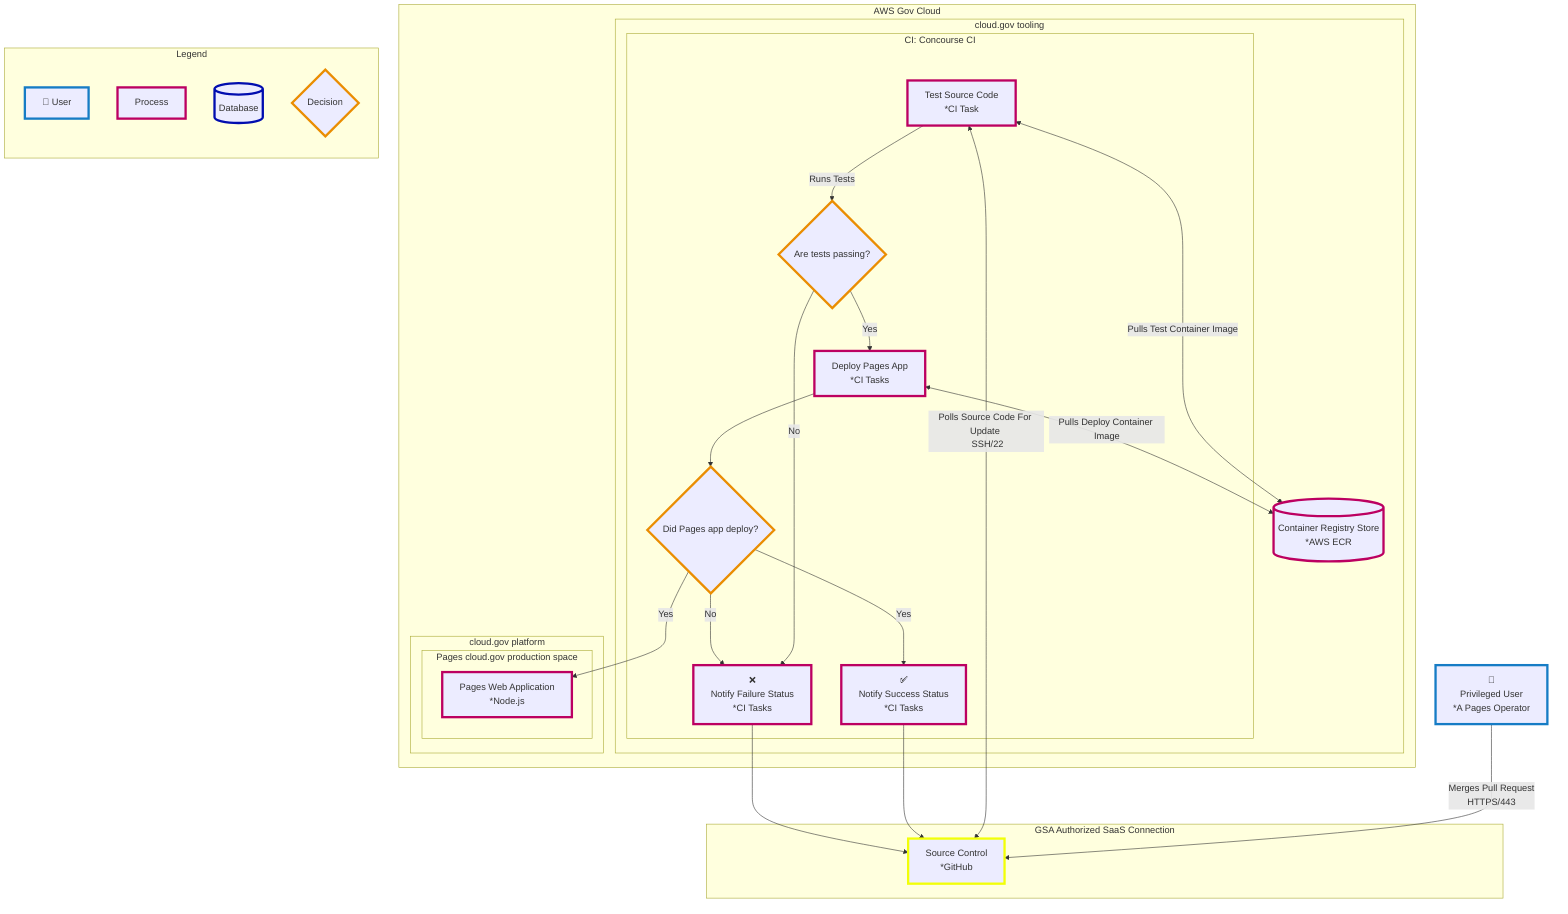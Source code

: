 flowchart TB
  %% Styles
  classDef userStyle stroke:#167CC5,stroke-width:4px
  classDef processStyle stroke:#bc0061,stroke-width:4px
  classDef processSuccessStyle stroke:#bc0061,stroke-width:4px
  classDef decisionStyle stroke:#ea8d02,stroke-width:4px
  classDef saasStyle stroke:#f2ff07,stroke-width:4px
  classDef dbStyle stroke:#010daf,stroke-width:4px

  %% Component Defintions

  %% Users
  user["👤  <br/> Privileged User <br/> *A Pages Operator"]:::userStyle

  %% Processors
  ci_test[Test Source Code <br/> *CI Task]:::processStyle
  ci_deploy[Deploy Pages App <br/> *CI Tasks]:::processStyle
  ci_notify_success["✅ <br/> Notify Success Status <br/> *CI Tasks"]:::processSuccessStyle
  ci_notify_failure["❌ <br/> Notify Failure Status <br/> *CI Tasks"]:::processStyle
  pages_app[Pages Web Application <br/> *Node.js]:::processStyle

  %% Decisions
  did_tests_pass{Are tests passing?}:::decisionStyle
  did_deploy{Did Pages app deploy?}:::decisionStyle

  %% SaaS
  gh_source[Source Control <br/> *GitHub]:::saasStyle

  %% Store
  container_registry[(Container Registry Store <br/> *AWS ECR)]:::processStyle

  %% Flow
  user -- Merges Pull Request <br/> HTTPS/443 --> gh_source
  ci_test <-- Polls Source Code For Update <br /> SSH/22 --> gh_source
  ci_test <-- Pulls Test Container Image --> container_registry
  ci_test -- Runs Tests --> did_tests_pass
  did_tests_pass -- No --> ci_notify_failure
  did_tests_pass -- Yes --> ci_deploy
  ci_deploy <-- Pulls Deploy Container Image --> container_registry
  ci_deploy --> did_deploy
  did_deploy -- No --> ci_notify_failure
  did_deploy -- Yes --> pages_app
  did_deploy -- Yes --> ci_notify_success
  ci_notify_success --> gh_source
  ci_notify_failure --> gh_source

  %% Layout
  subgraph GSA Authorized SaaS Connection
    gh_source
  end

  subgraph AWS Gov Cloud
    subgraph cloud.gov tooling
      subgraph CI: Concourse CI
        ci_test
        did_tests_pass
        ci_deploy
        ci_notify_success
        ci_notify_failure
        did_deploy
      end
      container_registry
    end
    subgraph cloud.gov platform
      subgraph Pages cloud.gov production space
        pages_app
      end
    end
  end

  subgraph Legend
    direction BT
    legend_user["👤 User"]:::userStyle
    legend_process[Process]:::processStyle
    legend_db[(Database)]:::dbStyle
    legend_decision{Decision}:::decisionStyle
  end